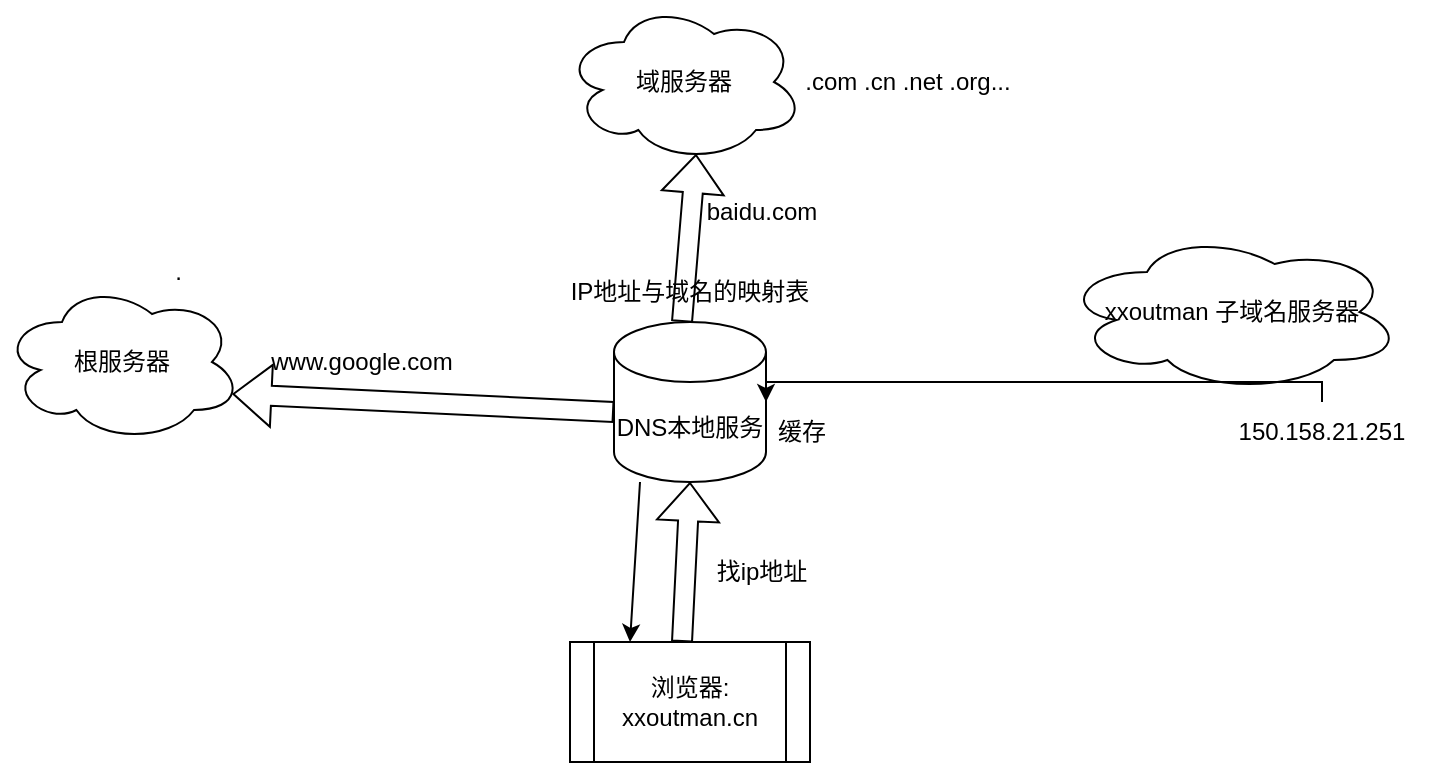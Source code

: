 <mxfile version="18.0.7" type="github">
  <diagram id="pEfU-hjouUw4J9pqlBvi" name="Page-1">
    <mxGraphModel dx="985" dy="610" grid="1" gridSize="10" guides="1" tooltips="1" connect="1" arrows="1" fold="1" page="1" pageScale="1" pageWidth="827" pageHeight="1169" math="0" shadow="0">
      <root>
        <mxCell id="0" />
        <mxCell id="1" parent="0" />
        <mxCell id="_ouRpaik_WKWbs45pR7r-1" value="浏览器:&lt;br&gt;xxoutman.cn" style="shape=process;whiteSpace=wrap;html=1;backgroundOutline=1;" vertex="1" parent="1">
          <mxGeometry x="294" y="340" width="120" height="60" as="geometry" />
        </mxCell>
        <mxCell id="_ouRpaik_WKWbs45pR7r-2" value="DNS本地服务" style="shape=cylinder3;whiteSpace=wrap;html=1;boundedLbl=1;backgroundOutline=1;size=15;" vertex="1" parent="1">
          <mxGeometry x="316" y="180" width="76" height="80" as="geometry" />
        </mxCell>
        <mxCell id="_ouRpaik_WKWbs45pR7r-3" value="" style="shape=flexArrow;endArrow=classic;html=1;rounded=0;entryX=0.5;entryY=1;entryDx=0;entryDy=0;entryPerimeter=0;" edge="1" parent="1" target="_ouRpaik_WKWbs45pR7r-2">
          <mxGeometry width="50" height="50" relative="1" as="geometry">
            <mxPoint x="350" y="340" as="sourcePoint" />
            <mxPoint x="400" y="290" as="targetPoint" />
          </mxGeometry>
        </mxCell>
        <mxCell id="_ouRpaik_WKWbs45pR7r-4" value="找ip地址" style="text;html=1;strokeColor=none;fillColor=none;align=center;verticalAlign=middle;whiteSpace=wrap;rounded=0;" vertex="1" parent="1">
          <mxGeometry x="360" y="290" width="60" height="30" as="geometry" />
        </mxCell>
        <mxCell id="_ouRpaik_WKWbs45pR7r-5" value="IP地址与域名的映射表" style="text;html=1;strokeColor=none;fillColor=none;align=center;verticalAlign=middle;whiteSpace=wrap;rounded=0;" vertex="1" parent="1">
          <mxGeometry x="291" y="150" width="126" height="30" as="geometry" />
        </mxCell>
        <mxCell id="_ouRpaik_WKWbs45pR7r-6" value="根服务器" style="ellipse;shape=cloud;whiteSpace=wrap;html=1;" vertex="1" parent="1">
          <mxGeometry x="10" y="160" width="120" height="80" as="geometry" />
        </mxCell>
        <mxCell id="_ouRpaik_WKWbs45pR7r-7" value="" style="shape=flexArrow;endArrow=classic;html=1;rounded=0;entryX=0.96;entryY=0.7;entryDx=0;entryDy=0;entryPerimeter=0;" edge="1" parent="1" target="_ouRpaik_WKWbs45pR7r-6">
          <mxGeometry width="50" height="50" relative="1" as="geometry">
            <mxPoint x="316" y="225" as="sourcePoint" />
            <mxPoint x="366" y="175" as="targetPoint" />
          </mxGeometry>
        </mxCell>
        <mxCell id="_ouRpaik_WKWbs45pR7r-8" value="www.google.com" style="text;html=1;strokeColor=none;fillColor=none;align=center;verticalAlign=middle;whiteSpace=wrap;rounded=0;" vertex="1" parent="1">
          <mxGeometry x="160" y="185" width="60" height="30" as="geometry" />
        </mxCell>
        <mxCell id="_ouRpaik_WKWbs45pR7r-9" value="域服务器" style="ellipse;shape=cloud;whiteSpace=wrap;html=1;" vertex="1" parent="1">
          <mxGeometry x="291" y="20" width="120" height="80" as="geometry" />
        </mxCell>
        <mxCell id="_ouRpaik_WKWbs45pR7r-10" value=".com .cn .net .org..." style="text;html=1;strokeColor=none;fillColor=none;align=center;verticalAlign=middle;whiteSpace=wrap;rounded=0;" vertex="1" parent="1">
          <mxGeometry x="400" y="45" width="126" height="30" as="geometry" />
        </mxCell>
        <mxCell id="_ouRpaik_WKWbs45pR7r-11" value=".&amp;nbsp;" style="text;html=1;strokeColor=none;fillColor=none;align=center;verticalAlign=middle;whiteSpace=wrap;rounded=0;" vertex="1" parent="1">
          <mxGeometry x="70" y="140" width="60" height="30" as="geometry" />
        </mxCell>
        <mxCell id="_ouRpaik_WKWbs45pR7r-12" value="" style="shape=flexArrow;endArrow=classic;html=1;rounded=0;entryX=0.55;entryY=0.95;entryDx=0;entryDy=0;entryPerimeter=0;" edge="1" parent="1" target="_ouRpaik_WKWbs45pR7r-9">
          <mxGeometry width="50" height="50" relative="1" as="geometry">
            <mxPoint x="350" y="180" as="sourcePoint" />
            <mxPoint x="400" y="130" as="targetPoint" />
          </mxGeometry>
        </mxCell>
        <mxCell id="_ouRpaik_WKWbs45pR7r-13" value="baidu.com" style="text;html=1;strokeColor=none;fillColor=none;align=center;verticalAlign=middle;whiteSpace=wrap;rounded=0;" vertex="1" parent="1">
          <mxGeometry x="360" y="110" width="60" height="30" as="geometry" />
        </mxCell>
        <mxCell id="_ouRpaik_WKWbs45pR7r-14" value="&lt;span style=&quot;&quot;&gt;xxoutman 子域名服务器&lt;/span&gt;" style="ellipse;shape=cloud;whiteSpace=wrap;html=1;" vertex="1" parent="1">
          <mxGeometry x="540" y="135" width="170" height="80" as="geometry" />
        </mxCell>
        <mxCell id="_ouRpaik_WKWbs45pR7r-16" value="" style="edgeStyle=orthogonalEdgeStyle;rounded=0;orthogonalLoop=1;jettySize=auto;html=1;entryX=1;entryY=0.5;entryDx=0;entryDy=0;entryPerimeter=0;" edge="1" parent="1" source="_ouRpaik_WKWbs45pR7r-15" target="_ouRpaik_WKWbs45pR7r-2">
          <mxGeometry relative="1" as="geometry">
            <Array as="points">
              <mxPoint x="670" y="210" />
              <mxPoint x="392" y="210" />
            </Array>
          </mxGeometry>
        </mxCell>
        <mxCell id="_ouRpaik_WKWbs45pR7r-15" value="150.158.21.251" style="text;html=1;strokeColor=none;fillColor=none;align=center;verticalAlign=middle;whiteSpace=wrap;rounded=0;" vertex="1" parent="1">
          <mxGeometry x="610" y="220" width="120" height="30" as="geometry" />
        </mxCell>
        <mxCell id="_ouRpaik_WKWbs45pR7r-17" value="" style="endArrow=classic;html=1;rounded=0;entryX=0.25;entryY=0;entryDx=0;entryDy=0;" edge="1" parent="1" target="_ouRpaik_WKWbs45pR7r-1">
          <mxGeometry width="50" height="50" relative="1" as="geometry">
            <mxPoint x="329" y="260" as="sourcePoint" />
            <mxPoint x="379" y="210" as="targetPoint" />
          </mxGeometry>
        </mxCell>
        <mxCell id="_ouRpaik_WKWbs45pR7r-18" value="缓存" style="text;html=1;strokeColor=none;fillColor=none;align=center;verticalAlign=middle;whiteSpace=wrap;rounded=0;" vertex="1" parent="1">
          <mxGeometry x="380" y="220" width="60" height="30" as="geometry" />
        </mxCell>
      </root>
    </mxGraphModel>
  </diagram>
</mxfile>
